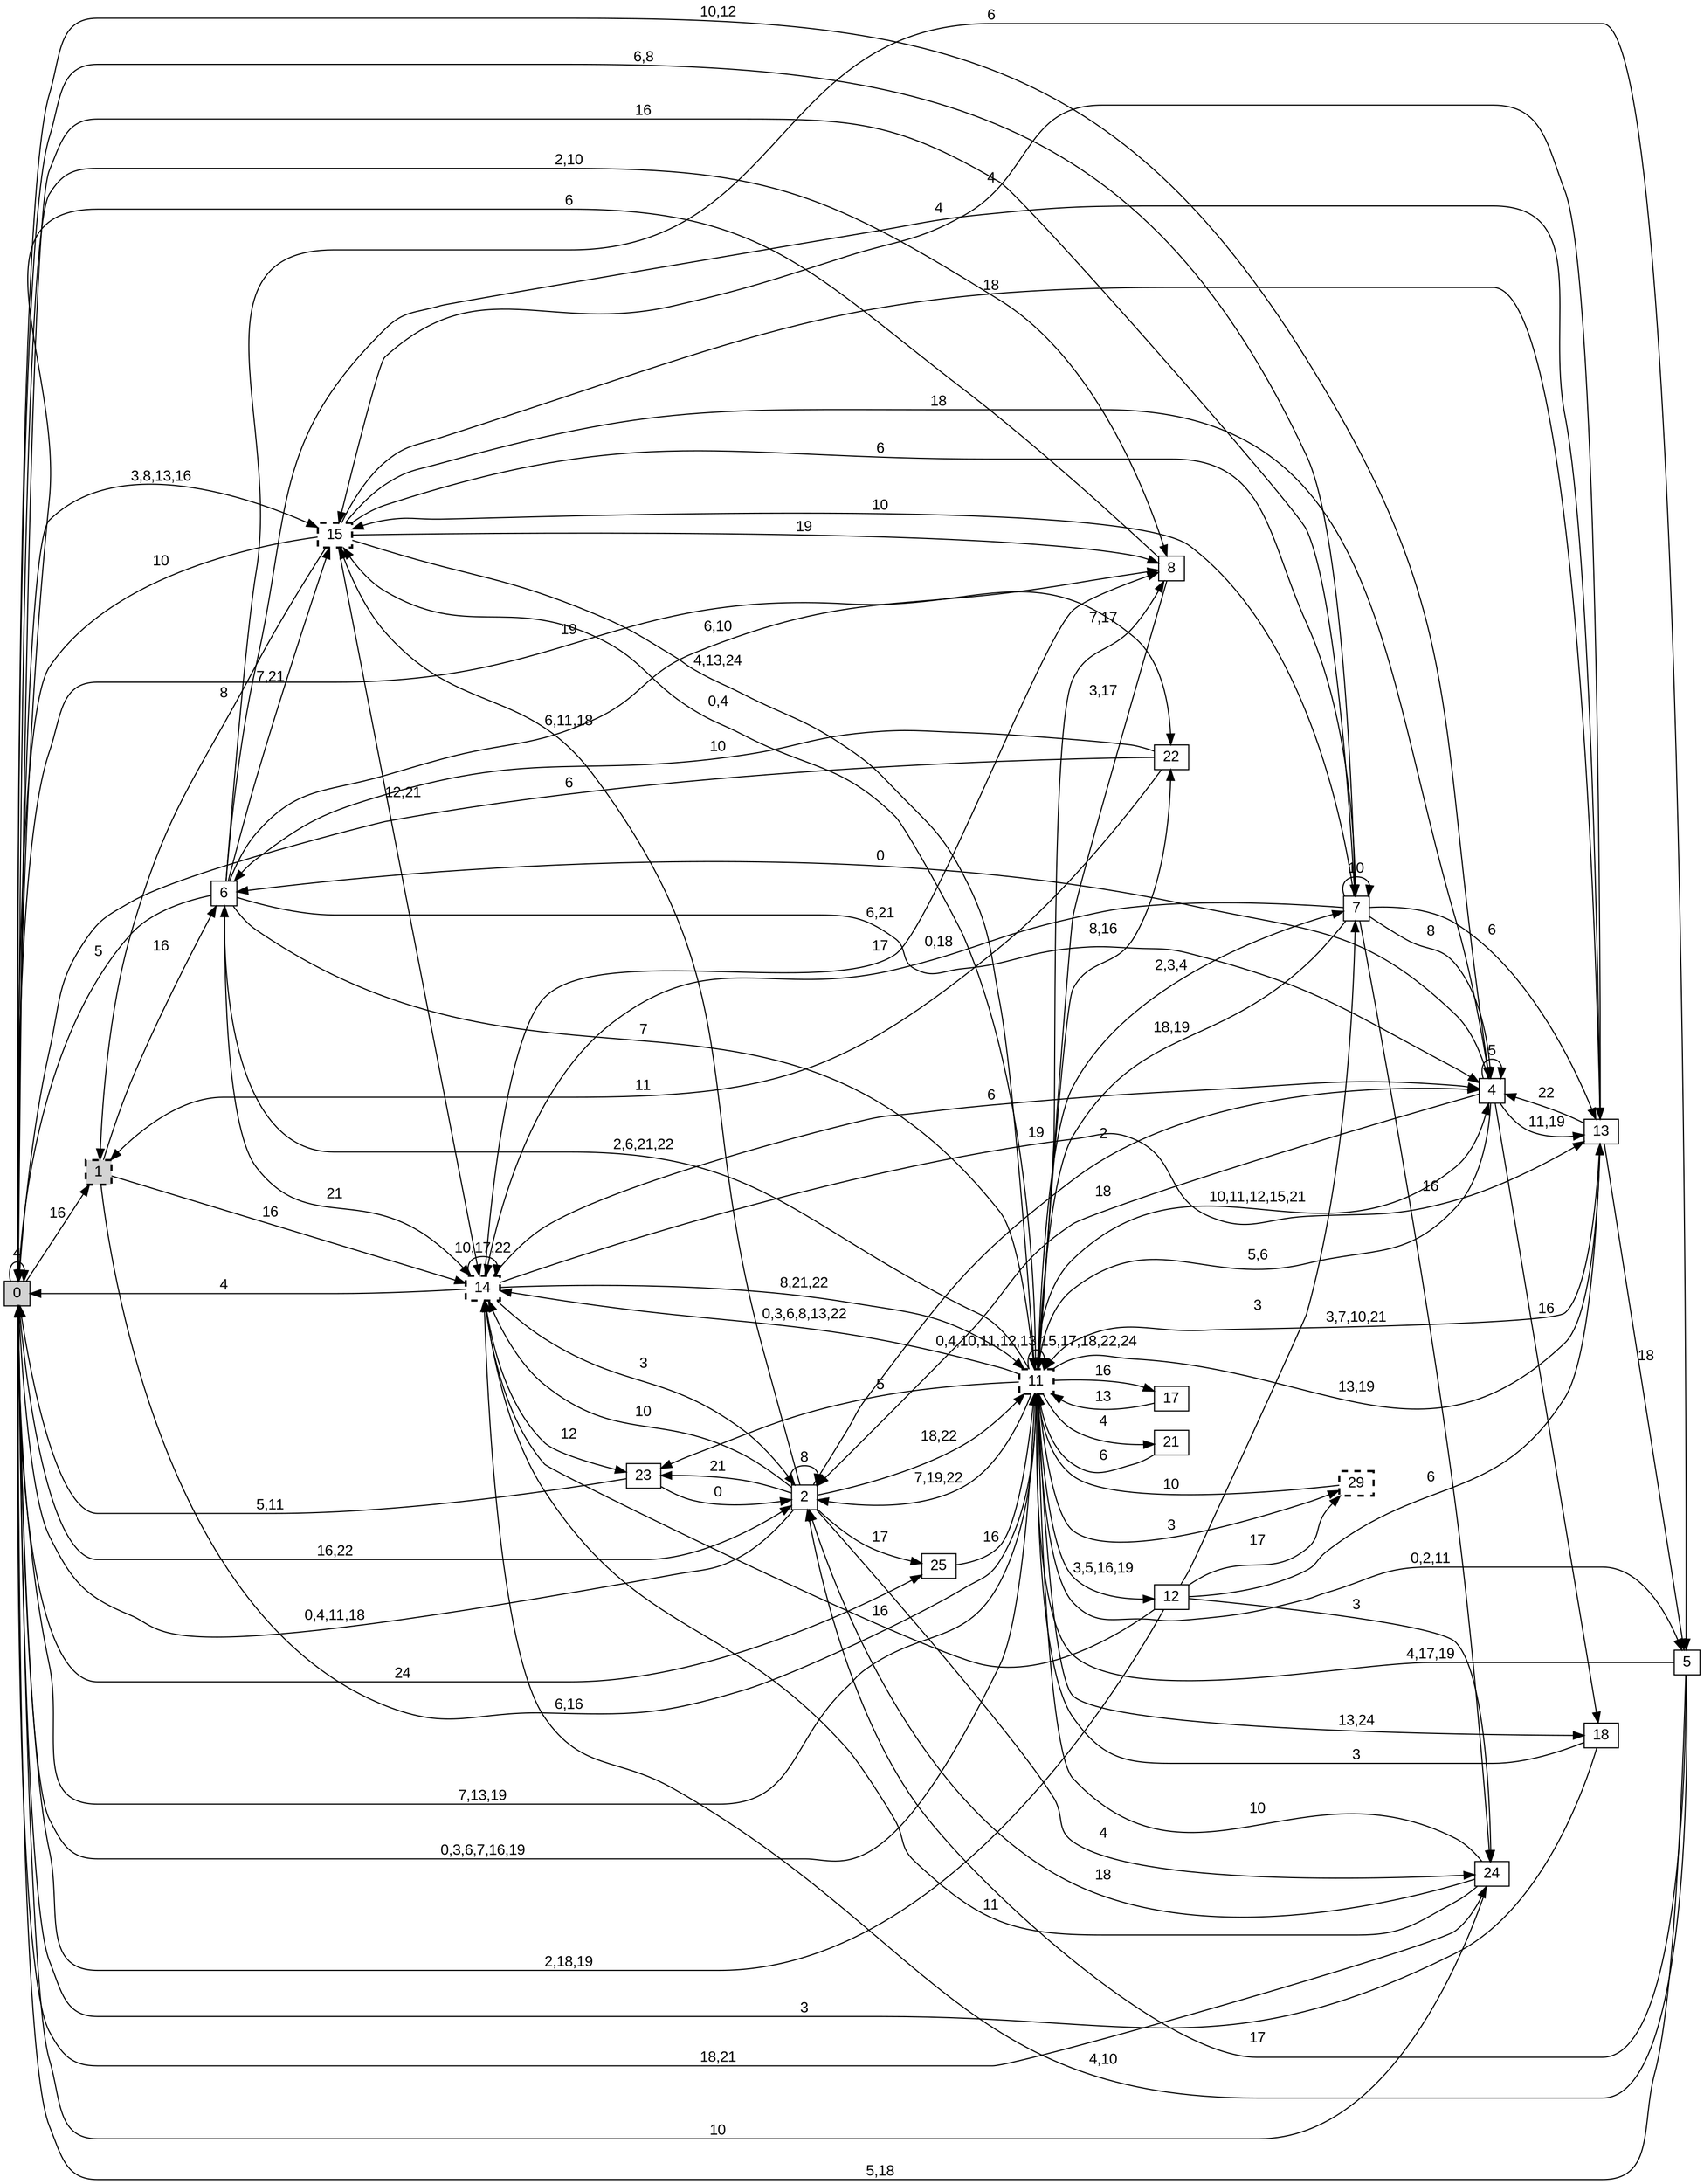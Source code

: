 digraph "NDFA" {
  rankdir=LR
  node [shape=box width=0.1 height=0.1 fontname=Arial]
  edge [fontname=Arial]
/* Estados */
 s0 [label="0" style="filled"] /* I:1 F:0 D:0 */
 s1 [label="1" style="filled,bold,dashed"] /* I:1 F:1 D:0 */
 s2 [label="2" ] /* I:0 F:0 D:0 */
 s4 [label="4" ] /* I:0 F:0 D:0 */
 s5 [label="5" ] /* I:0 F:0 D:0 */
 s6 [label="6" ] /* I:0 F:0 D:0 */
 s7 [label="7" ] /* I:0 F:0 D:0 */
 s8 [label="8" ] /* I:0 F:0 D:0 */
 s11 [label="11" style="bold,dashed"] /* I:0 F:1 D:0 */
 s12 [label="12" ] /* I:0 F:0 D:0 */
 s13 [label="13" ] /* I:0 F:0 D:0 */
 s14 [label="14" style="bold,dashed"] /* I:0 F:1 D:0 */
 s15 [label="15" style="bold,dashed"] /* I:0 F:1 D:0 */
 s17 [label="17" ] /* I:0 F:0 D:0 */
 s18 [label="18" ] /* I:0 F:0 D:0 */
 s21 [label="21" ] /* I:0 F:0 D:0 */
 s22 [label="22" ] /* I:0 F:0 D:0 */
 s23 [label="23" ] /* I:0 F:0 D:0 */
 s24 [label="24" ] /* I:0 F:0 D:0 */
 s25 [label="25" ] /* I:0 F:0 D:0 */
 s29 [label="29" style="bold,dashed"] /* I:0 F:1 D:0 */
/* Transiciones */
  s0 -> s0 [label="4"]
  s0 -> s1 [label="16"]
  s0 -> s2 [label="16,22"]
  s0 -> s7 [label="16"]
  s0 -> s8 [label="2,10"]
  s0 -> s11 [label="0,3,6,7,16,19"]
  s0 -> s15 [label="3,8,13,16"]
  s0 -> s22 [label="19"]
  s0 -> s24 [label="18,21"]
  s0 -> s25 [label="24"]
  s1 -> s6 [label="16"]
  s1 -> s11 [label="6,16"]
  s1 -> s14 [label="16"]
  s2 -> s0 [label="0,4,11,18"]
  s2 -> s2 [label="8"]
  s2 -> s4 [label="2"]
  s2 -> s11 [label="18,22"]
  s2 -> s14 [label="10"]
  s2 -> s15 [label="6,11,18"]
  s2 -> s23 [label="21"]
  s2 -> s24 [label="4"]
  s2 -> s25 [label="17"]
  s4 -> s0 [label="10,12"]
  s4 -> s2 [label="18"]
  s4 -> s4 [label="5"]
  s4 -> s6 [label="0"]
  s4 -> s11 [label="5,6"]
  s4 -> s13 [label="11,19"]
  s4 -> s18 [label="16"]
  s5 -> s0 [label="5,18"]
  s5 -> s2 [label="17"]
  s5 -> s11 [label="4,17,19"]
  s5 -> s14 [label="4,10"]
  s6 -> s0 [label="5"]
  s6 -> s4 [label="6,21"]
  s6 -> s5 [label="6"]
  s6 -> s8 [label="6,10"]
  s6 -> s11 [label="7"]
  s6 -> s13 [label="4"]
  s6 -> s14 [label="21"]
  s6 -> s15 [label="7,21"]
  s7 -> s0 [label="6,8"]
  s7 -> s4 [label="8"]
  s7 -> s7 [label="10"]
  s7 -> s11 [label="18,19"]
  s7 -> s13 [label="6"]
  s7 -> s14 [label="0,18"]
  s7 -> s15 [label="10"]
  s7 -> s24 [label="16"]
  s8 -> s0 [label="6"]
  s8 -> s11 [label="3,17"]
  s11 -> s0 [label="7,13,19"]
  s11 -> s2 [label="7,19,22"]
  s11 -> s4 [label="10,11,12,15,21"]
  s11 -> s5 [label="0,2,11"]
  s11 -> s6 [label="2,6,21,22"]
  s11 -> s7 [label="2,3,4"]
  s11 -> s8 [label="7,17"]
  s11 -> s11 [label="0,4,10,11,12,13,15,17,18,22,24"]
  s11 -> s12 [label="3,5,16,19"]
  s11 -> s13 [label="13,19"]
  s11 -> s14 [label="0,3,6,8,13,22"]
  s11 -> s15 [label="0,4"]
  s11 -> s17 [label="16"]
  s11 -> s18 [label="13,24"]
  s11 -> s21 [label="4"]
  s11 -> s22 [label="8,16"]
  s11 -> s23 [label="5"]
  s11 -> s29 [label="3"]
  s12 -> s0 [label="2,18,19"]
  s12 -> s7 [label="3"]
  s12 -> s13 [label="6"]
  s12 -> s14 [label="16"]
  s12 -> s24 [label="3"]
  s12 -> s29 [label="17"]
  s13 -> s4 [label="22"]
  s13 -> s5 [label="18"]
  s13 -> s11 [label="3,7,10,21"]
  s13 -> s15 [label="4"]
  s14 -> s0 [label="4"]
  s14 -> s2 [label="3"]
  s14 -> s4 [label="6"]
  s14 -> s8 [label="17"]
  s14 -> s11 [label="8,21,22"]
  s14 -> s13 [label="19"]
  s14 -> s14 [label="10,17,22"]
  s14 -> s23 [label="12"]
  s15 -> s0 [label="10"]
  s15 -> s1 [label="8"]
  s15 -> s4 [label="18"]
  s15 -> s7 [label="6"]
  s15 -> s8 [label="19"]
  s15 -> s11 [label="4,13,24"]
  s15 -> s13 [label="18"]
  s15 -> s14 [label="12,21"]
  s17 -> s11 [label="13"]
  s18 -> s0 [label="3"]
  s18 -> s11 [label="3"]
  s21 -> s11 [label="6"]
  s22 -> s0 [label="6"]
  s22 -> s1 [label="11"]
  s22 -> s6 [label="10"]
  s23 -> s0 [label="5,11"]
  s23 -> s2 [label="0"]
  s24 -> s0 [label="10"]
  s24 -> s2 [label="18"]
  s24 -> s11 [label="10"]
  s24 -> s14 [label="11"]
  s25 -> s11 [label="16"]
  s29 -> s11 [label="10"]
}

